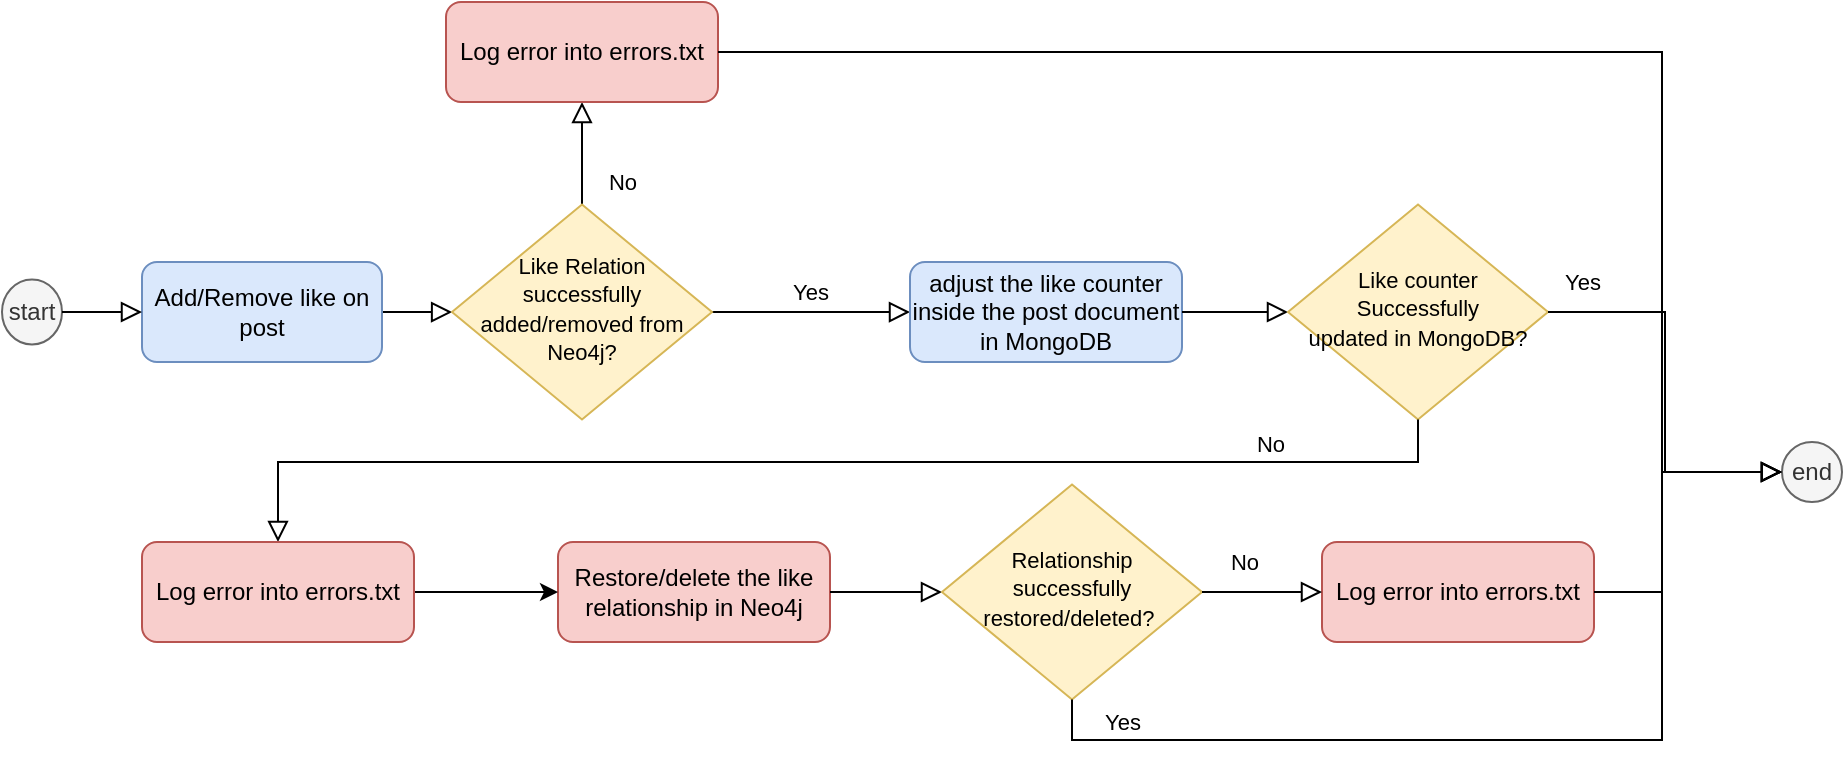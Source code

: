 <mxfile version="14.6.13" type="device"><diagram id="wIm0_4kpXl6b2nZn0y6p" name="Pagina-1"><mxGraphModel dx="1833" dy="480" grid="1" gridSize="10" guides="1" tooltips="1" connect="1" arrows="1" fold="1" page="1" pageScale="1" pageWidth="827" pageHeight="1169" math="0" shadow="0"><root><mxCell id="0"/><mxCell id="1" parent="0"/><mxCell id="rfp0dlJcbSn4mYGh5mWF-1" value="" style="rounded=0;html=1;jettySize=auto;orthogonalLoop=1;fontSize=11;endArrow=block;endFill=0;endSize=8;strokeWidth=1;shadow=0;labelBackgroundColor=none;edgeStyle=orthogonalEdgeStyle;" edge="1" parent="1" source="rfp0dlJcbSn4mYGh5mWF-2" target="rfp0dlJcbSn4mYGh5mWF-5"><mxGeometry relative="1" as="geometry"/></mxCell><mxCell id="rfp0dlJcbSn4mYGh5mWF-2" value="Add/Remove like on post" style="rounded=1;whiteSpace=wrap;html=1;fontSize=12;glass=0;strokeWidth=1;shadow=0;fillColor=#dae8fc;strokeColor=#6c8ebf;" vertex="1" parent="1"><mxGeometry x="30" y="180" width="120" height="50" as="geometry"/></mxCell><mxCell id="rfp0dlJcbSn4mYGh5mWF-3" value="No" style="rounded=0;html=1;jettySize=auto;orthogonalLoop=1;fontSize=11;endArrow=block;endFill=0;endSize=8;strokeWidth=1;shadow=0;labelBackgroundColor=none;edgeStyle=orthogonalEdgeStyle;entryX=0.5;entryY=1;entryDx=0;entryDy=0;" edge="1" parent="1" source="rfp0dlJcbSn4mYGh5mWF-5" target="rfp0dlJcbSn4mYGh5mWF-15"><mxGeometry x="-0.58" y="-20" relative="1" as="geometry"><mxPoint as="offset"/><mxPoint x="250" y="40" as="targetPoint"/></mxGeometry></mxCell><mxCell id="rfp0dlJcbSn4mYGh5mWF-4" value="Yes" style="edgeStyle=orthogonalEdgeStyle;rounded=0;html=1;jettySize=auto;orthogonalLoop=1;fontSize=11;endArrow=block;endFill=0;endSize=8;strokeWidth=1;shadow=0;labelBackgroundColor=none;" edge="1" parent="1" source="rfp0dlJcbSn4mYGh5mWF-5" target="rfp0dlJcbSn4mYGh5mWF-6"><mxGeometry y="10" relative="1" as="geometry"><mxPoint as="offset"/></mxGeometry></mxCell><mxCell id="rfp0dlJcbSn4mYGh5mWF-5" value="&lt;font style=&quot;font-size: 11px&quot;&gt;Like Relation successfully added/removed from Neo4j?&lt;/font&gt;" style="rhombus;whiteSpace=wrap;html=1;shadow=0;fontFamily=Helvetica;fontSize=12;align=center;strokeWidth=1;spacing=6;spacingTop=-4;fillColor=#fff2cc;strokeColor=#d6b656;" vertex="1" parent="1"><mxGeometry x="185" y="151.25" width="130" height="107.5" as="geometry"/></mxCell><mxCell id="rfp0dlJcbSn4mYGh5mWF-6" value="adjust the like counter inside the post document in MongoDB" style="rounded=1;whiteSpace=wrap;html=1;fontSize=12;glass=0;strokeWidth=1;shadow=0;fillColor=#dae8fc;strokeColor=#6c8ebf;" vertex="1" parent="1"><mxGeometry x="414" y="180" width="136" height="50" as="geometry"/></mxCell><mxCell id="rfp0dlJcbSn4mYGh5mWF-7" value="start" style="ellipse;whiteSpace=wrap;html=1;fillColor=#f5f5f5;strokeColor=#666666;fontColor=#333333;" vertex="1" parent="1"><mxGeometry x="-40" y="188.75" width="30" height="32.5" as="geometry"/></mxCell><mxCell id="rfp0dlJcbSn4mYGh5mWF-8" value="" style="rounded=0;html=1;jettySize=auto;orthogonalLoop=1;fontSize=11;endArrow=block;endFill=0;endSize=8;strokeWidth=1;shadow=0;labelBackgroundColor=none;edgeStyle=orthogonalEdgeStyle;entryX=0;entryY=0.5;entryDx=0;entryDy=0;exitX=1;exitY=0.5;exitDx=0;exitDy=0;" edge="1" parent="1" source="rfp0dlJcbSn4mYGh5mWF-7" target="rfp0dlJcbSn4mYGh5mWF-2"><mxGeometry relative="1" as="geometry"><mxPoint x="-60" y="209.5" as="sourcePoint"/><mxPoint x="20" y="209.5" as="targetPoint"/></mxGeometry></mxCell><mxCell id="rfp0dlJcbSn4mYGh5mWF-9" value="" style="rounded=0;html=1;jettySize=auto;orthogonalLoop=1;fontSize=11;endArrow=block;endFill=0;endSize=8;strokeWidth=1;shadow=0;labelBackgroundColor=none;edgeStyle=orthogonalEdgeStyle;exitX=1;exitY=0.5;exitDx=0;exitDy=0;entryX=0;entryY=0.5;entryDx=0;entryDy=0;" edge="1" parent="1" source="rfp0dlJcbSn4mYGh5mWF-6" target="rfp0dlJcbSn4mYGh5mWF-10"><mxGeometry y="20" relative="1" as="geometry"><mxPoint as="offset"/><mxPoint x="559.97" y="258.7" as="sourcePoint"/><mxPoint x="640" y="205" as="targetPoint"/></mxGeometry></mxCell><mxCell id="rfp0dlJcbSn4mYGh5mWF-10" value="&lt;font style=&quot;font-size: 11px&quot;&gt;Like counter Successfully &lt;br&gt;updated in MongoDB?&lt;/font&gt;" style="rhombus;whiteSpace=wrap;html=1;shadow=0;fontFamily=Helvetica;fontSize=12;align=center;strokeWidth=1;spacing=6;spacingTop=-4;fillColor=#fff2cc;strokeColor=#d6b656;" vertex="1" parent="1"><mxGeometry x="603" y="151.25" width="130" height="107.5" as="geometry"/></mxCell><mxCell id="rfp0dlJcbSn4mYGh5mWF-11" value="Yes" style="edgeStyle=orthogonalEdgeStyle;rounded=0;html=1;jettySize=auto;orthogonalLoop=1;fontSize=11;endArrow=block;endFill=0;endSize=8;strokeWidth=1;shadow=0;labelBackgroundColor=none;exitX=1;exitY=0.5;exitDx=0;exitDy=0;entryX=0;entryY=0.5;entryDx=0;entryDy=0;" edge="1" parent="1" source="rfp0dlJcbSn4mYGh5mWF-10" target="rfp0dlJcbSn4mYGh5mWF-12"><mxGeometry x="-0.83" y="15" relative="1" as="geometry"><mxPoint as="offset"/><mxPoint x="760.0" y="240" as="sourcePoint"/><mxPoint x="828" y="290" as="targetPoint"/></mxGeometry></mxCell><mxCell id="rfp0dlJcbSn4mYGh5mWF-12" value="end" style="ellipse;whiteSpace=wrap;html=1;fillColor=#f5f5f5;strokeColor=#666666;fontColor=#333333;" vertex="1" parent="1"><mxGeometry x="850" y="270" width="30" height="30" as="geometry"/></mxCell><mxCell id="rfp0dlJcbSn4mYGh5mWF-13" value="No" style="edgeStyle=orthogonalEdgeStyle;rounded=0;html=1;jettySize=auto;orthogonalLoop=1;fontSize=11;endArrow=block;endFill=0;endSize=8;strokeWidth=1;shadow=0;labelBackgroundColor=none;exitX=0.5;exitY=1;exitDx=0;exitDy=0;entryX=0.5;entryY=0;entryDx=0;entryDy=0;" edge="1" parent="1" source="rfp0dlJcbSn4mYGh5mWF-10" target="rfp0dlJcbSn4mYGh5mWF-21"><mxGeometry x="-0.699" y="-9" relative="1" as="geometry"><mxPoint as="offset"/><mxPoint x="540" y="315" as="sourcePoint"/><mxPoint x="98" y="300" as="targetPoint"/><Array as="points"><mxPoint x="668" y="280"/><mxPoint x="98" y="280"/></Array></mxGeometry></mxCell><mxCell id="rfp0dlJcbSn4mYGh5mWF-14" value="Restore/delete the like relationship in Neo4j" style="rounded=1;whiteSpace=wrap;html=1;fontSize=12;glass=0;strokeWidth=1;shadow=0;fillColor=#f8cecc;strokeColor=#b85450;" vertex="1" parent="1"><mxGeometry x="238" y="320" width="136" height="50" as="geometry"/></mxCell><mxCell id="rfp0dlJcbSn4mYGh5mWF-15" value="Log error into errors.txt" style="rounded=1;whiteSpace=wrap;html=1;fontSize=12;glass=0;strokeWidth=1;shadow=0;fillColor=#f8cecc;strokeColor=#b85450;" vertex="1" parent="1"><mxGeometry x="182" y="50" width="136" height="50" as="geometry"/></mxCell><mxCell id="rfp0dlJcbSn4mYGh5mWF-16" value="" style="edgeStyle=orthogonalEdgeStyle;rounded=0;html=1;jettySize=auto;orthogonalLoop=1;fontSize=11;endArrow=block;endFill=0;endSize=8;strokeWidth=1;shadow=0;labelBackgroundColor=none;exitX=1;exitY=0.5;exitDx=0;exitDy=0;entryX=0;entryY=0.5;entryDx=0;entryDy=0;" edge="1" parent="1" source="rfp0dlJcbSn4mYGh5mWF-15" target="rfp0dlJcbSn4mYGh5mWF-12"><mxGeometry y="10" relative="1" as="geometry"><mxPoint as="offset"/><mxPoint x="360" y="415" as="sourcePoint"/><mxPoint x="850" y="280" as="targetPoint"/><Array as="points"><mxPoint x="790" y="75"/><mxPoint x="790" y="285"/></Array></mxGeometry></mxCell><mxCell id="rfp0dlJcbSn4mYGh5mWF-17" value="Log error into errors.txt" style="rounded=1;whiteSpace=wrap;html=1;fontSize=12;glass=0;strokeWidth=1;shadow=0;fillColor=#f8cecc;strokeColor=#b85450;" vertex="1" parent="1"><mxGeometry x="620" y="320" width="136" height="50" as="geometry"/></mxCell><mxCell id="rfp0dlJcbSn4mYGh5mWF-18" value="" style="edgeStyle=orthogonalEdgeStyle;rounded=0;html=1;jettySize=auto;orthogonalLoop=1;fontSize=11;endArrow=block;endFill=0;endSize=8;strokeWidth=1;shadow=0;labelBackgroundColor=none;exitX=1;exitY=0.5;exitDx=0;exitDy=0;" edge="1" parent="1" source="rfp0dlJcbSn4mYGh5mWF-17" target="rfp0dlJcbSn4mYGh5mWF-12"><mxGeometry y="10" relative="1" as="geometry"><mxPoint as="offset"/><mxPoint x="718" y="325" as="sourcePoint"/><mxPoint x="1208" y="220" as="targetPoint"/><Array as="points"><mxPoint x="790" y="345"/><mxPoint x="790" y="285"/></Array></mxGeometry></mxCell><mxCell id="rfp0dlJcbSn4mYGh5mWF-19" value="" style="edgeStyle=orthogonalEdgeStyle;rounded=0;html=1;jettySize=auto;orthogonalLoop=1;fontSize=11;endArrow=block;endFill=0;endSize=8;strokeWidth=1;shadow=0;labelBackgroundColor=none;exitX=1;exitY=0.5;exitDx=0;exitDy=0;entryX=0;entryY=0.5;entryDx=0;entryDy=0;" edge="1" parent="1" source="rfp0dlJcbSn4mYGh5mWF-14" target="rfp0dlJcbSn4mYGh5mWF-20"><mxGeometry y="10" relative="1" as="geometry"><mxPoint as="offset"/><mxPoint x="430" y="385" as="sourcePoint"/><mxPoint x="360" y="360" as="targetPoint"/><Array as="points"><mxPoint x="374" y="345"/></Array></mxGeometry></mxCell><mxCell id="rfp0dlJcbSn4mYGh5mWF-20" value="&lt;span style=&quot;font-size: 11px&quot;&gt;Relationship successfully restored/deleted?&amp;nbsp;&lt;/span&gt;" style="rhombus;whiteSpace=wrap;html=1;shadow=0;fontFamily=Helvetica;fontSize=12;align=center;strokeWidth=1;spacing=6;spacingTop=-4;fillColor=#fff2cc;strokeColor=#d6b656;" vertex="1" parent="1"><mxGeometry x="430" y="291.25" width="130" height="107.5" as="geometry"/></mxCell><mxCell id="rfp0dlJcbSn4mYGh5mWF-22" style="edgeStyle=orthogonalEdgeStyle;rounded=0;orthogonalLoop=1;jettySize=auto;html=1;exitX=1;exitY=0.5;exitDx=0;exitDy=0;entryX=0;entryY=0.5;entryDx=0;entryDy=0;" edge="1" parent="1" source="rfp0dlJcbSn4mYGh5mWF-21" target="rfp0dlJcbSn4mYGh5mWF-14"><mxGeometry relative="1" as="geometry"/></mxCell><mxCell id="rfp0dlJcbSn4mYGh5mWF-21" value="Log error into errors.txt" style="rounded=1;whiteSpace=wrap;html=1;fontSize=12;glass=0;strokeWidth=1;shadow=0;fillColor=#f8cecc;strokeColor=#b85450;" vertex="1" parent="1"><mxGeometry x="30" y="320" width="136" height="50" as="geometry"/></mxCell><mxCell id="rfp0dlJcbSn4mYGh5mWF-23" value="" style="edgeStyle=orthogonalEdgeStyle;rounded=0;html=1;jettySize=auto;orthogonalLoop=1;fontSize=11;endArrow=block;endFill=0;endSize=8;strokeWidth=1;shadow=0;labelBackgroundColor=none;exitX=1;exitY=0.5;exitDx=0;exitDy=0;entryX=0;entryY=0.5;entryDx=0;entryDy=0;" edge="1" parent="1" source="rfp0dlJcbSn4mYGh5mWF-20" target="rfp0dlJcbSn4mYGh5mWF-17"><mxGeometry y="10" relative="1" as="geometry"><mxPoint as="offset"/><mxPoint x="560" y="344.66" as="sourcePoint"/><mxPoint x="610" y="345" as="targetPoint"/><Array as="points"/></mxGeometry></mxCell><mxCell id="rfp0dlJcbSn4mYGh5mWF-26" value="No" style="edgeLabel;html=1;align=center;verticalAlign=middle;resizable=0;points=[];" vertex="1" connectable="0" parent="rfp0dlJcbSn4mYGh5mWF-23"><mxGeometry x="0.248" y="1" relative="1" as="geometry"><mxPoint x="-17" y="-14" as="offset"/></mxGeometry></mxCell><mxCell id="rfp0dlJcbSn4mYGh5mWF-24" value="" style="edgeStyle=orthogonalEdgeStyle;rounded=0;html=1;jettySize=auto;orthogonalLoop=1;fontSize=11;endArrow=block;endFill=0;endSize=8;strokeWidth=1;shadow=0;labelBackgroundColor=none;exitX=0.5;exitY=1;exitDx=0;exitDy=0;entryX=0;entryY=0.5;entryDx=0;entryDy=0;" edge="1" parent="1" source="rfp0dlJcbSn4mYGh5mWF-20" target="rfp0dlJcbSn4mYGh5mWF-12"><mxGeometry y="10" relative="1" as="geometry"><mxPoint as="offset"/><mxPoint x="570" y="355" as="sourcePoint"/><mxPoint x="630" y="355" as="targetPoint"/><Array as="points"><mxPoint x="495" y="419"/><mxPoint x="790" y="419"/><mxPoint x="790" y="285"/></Array></mxGeometry></mxCell><mxCell id="rfp0dlJcbSn4mYGh5mWF-25" value="Yes" style="edgeLabel;html=1;align=center;verticalAlign=middle;resizable=0;points=[];" vertex="1" connectable="0" parent="rfp0dlJcbSn4mYGh5mWF-24"><mxGeometry x="-0.442" y="1" relative="1" as="geometry"><mxPoint x="-97" y="-8" as="offset"/></mxGeometry></mxCell></root></mxGraphModel></diagram></mxfile>